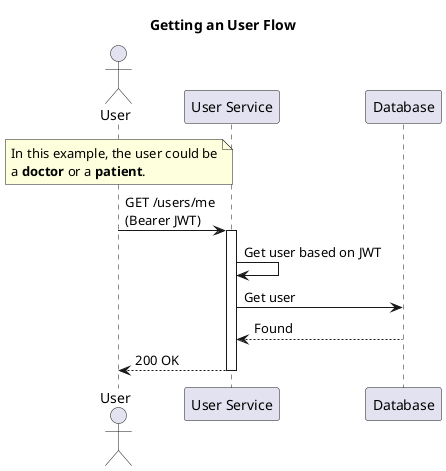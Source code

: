 @startuml get_user

title Getting an User Flow

actor "User" as user
participant "User Service" as user_service
participant "Database" as database

note over user
In this example, the user could be
a **doctor** or a **patient**.
end note

user -> user_service: GET /users/me\n(Bearer JWT)
activate user_service
user_service -> user_service: Get user based on JWT
user_service -> database: Get user
database --> user_service: Found
user_service --> user: 200 OK
deactivate user_service

@enduml
